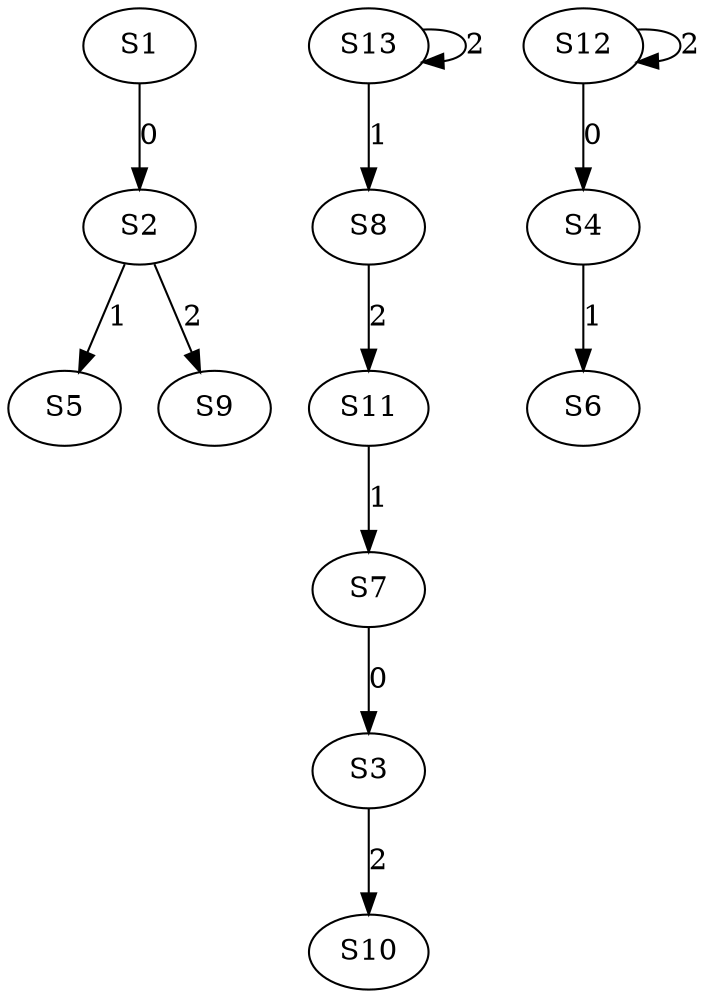 strict digraph {
	S1 -> S2 [ label = 0 ];
	S7 -> S3 [ label = 0 ];
	S12 -> S4 [ label = 0 ];
	S2 -> S5 [ label = 1 ];
	S4 -> S6 [ label = 1 ];
	S11 -> S7 [ label = 1 ];
	S13 -> S8 [ label = 1 ];
	S2 -> S9 [ label = 2 ];
	S3 -> S10 [ label = 2 ];
	S8 -> S11 [ label = 2 ];
	S12 -> S12 [ label = 2 ];
	S13 -> S13 [ label = 2 ];
}
